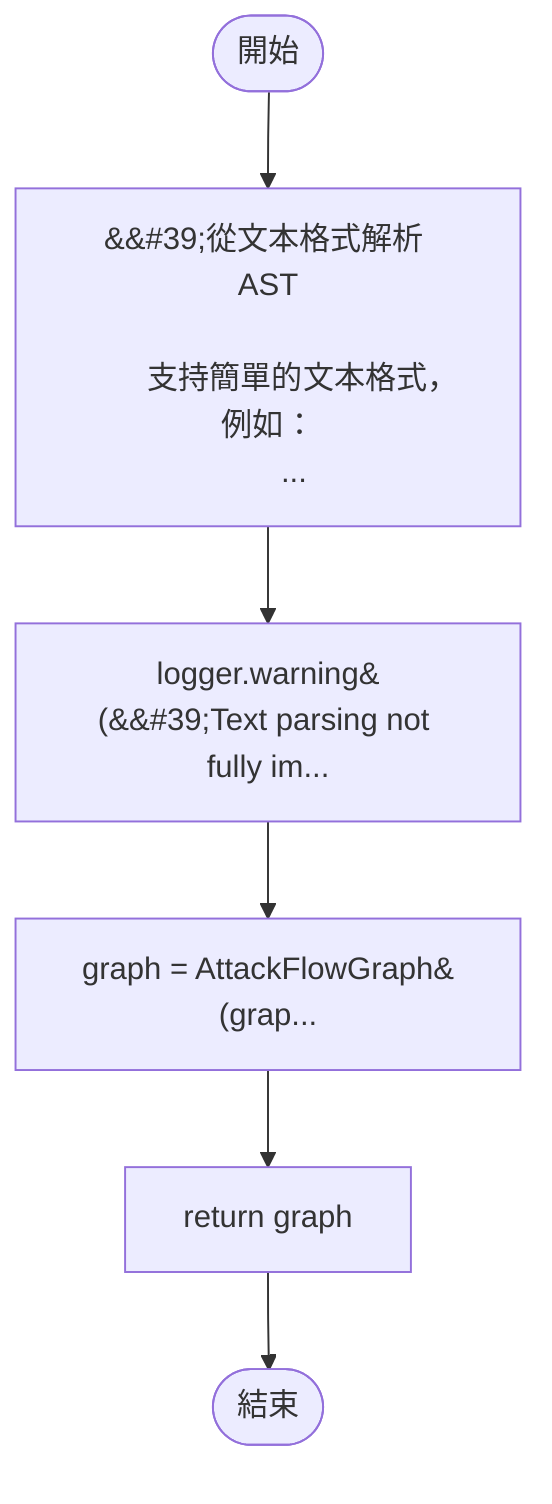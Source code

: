 flowchart TB
    n1([開始])
    n2([結束])
    n3[&amp;&#35;39;從文本格式解析 AST\n\n        支持簡單的文本格式，例如：\n      ...]
    n4[logger.warning&#40;&amp;&#35;39;Text parsing not fully im...]
    n5[graph = AttackFlowGraph&#40;grap...]
    n6[return graph]
    n1 --> n3
    n3 --> n4
    n4 --> n5
    n5 --> n6
    n6 --> n2